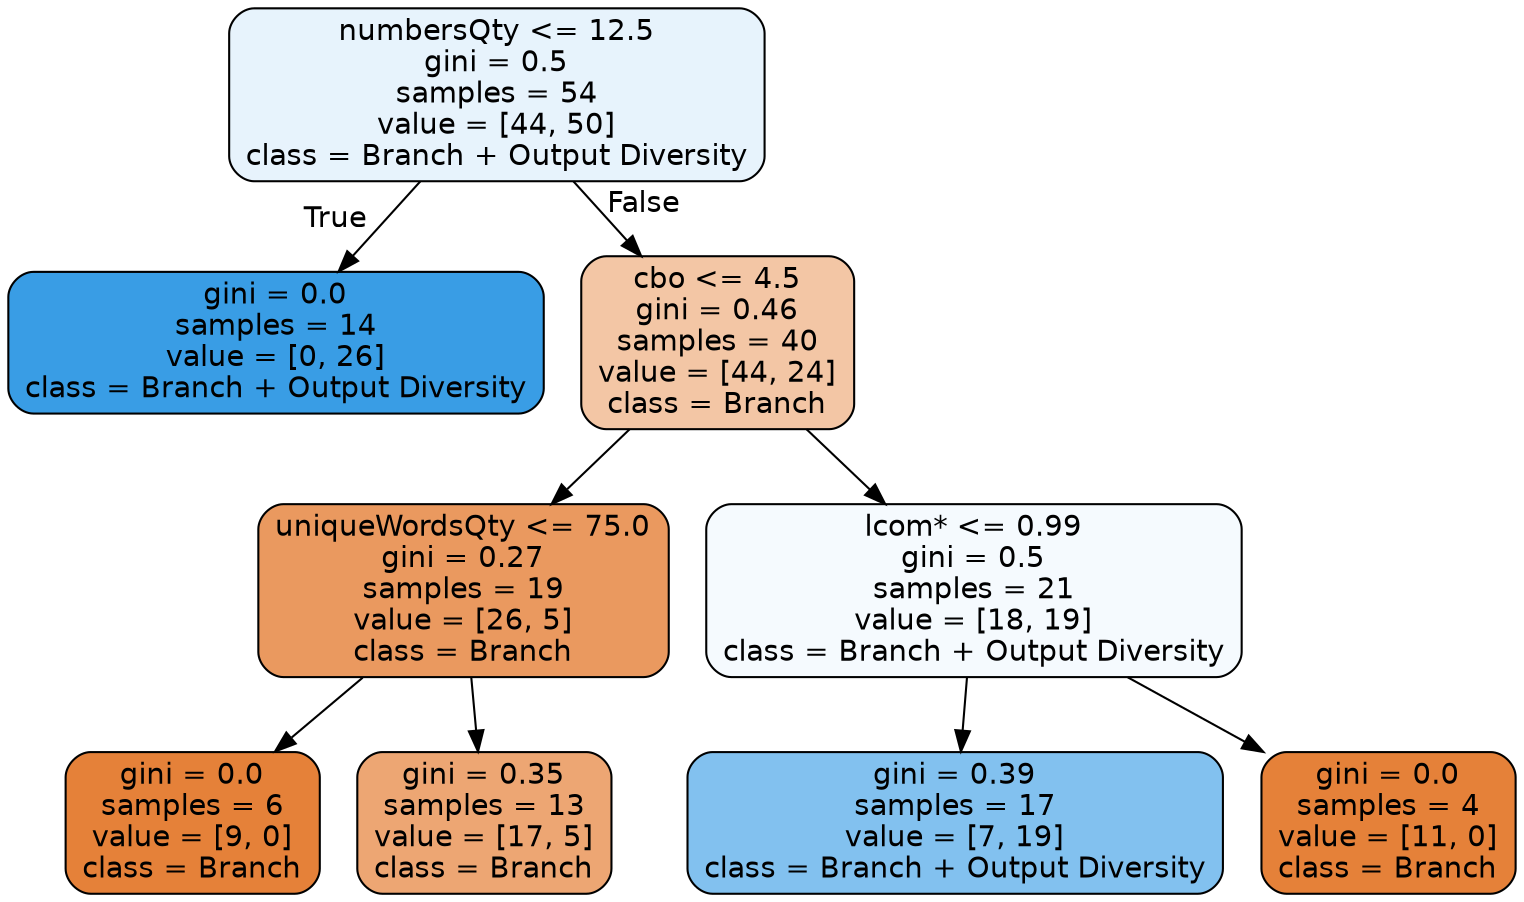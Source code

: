 digraph Tree {
node [shape=box, style="filled, rounded", color="black", fontname="helvetica"] ;
edge [fontname="helvetica"] ;
0 [label="numbersQty <= 12.5\ngini = 0.5\nsamples = 54\nvalue = [44, 50]\nclass = Branch + Output Diversity", fillcolor="#e7f3fc"] ;
1 [label="gini = 0.0\nsamples = 14\nvalue = [0, 26]\nclass = Branch + Output Diversity", fillcolor="#399de5"] ;
0 -> 1 [labeldistance=2.5, labelangle=45, headlabel="True"] ;
2 [label="cbo <= 4.5\ngini = 0.46\nsamples = 40\nvalue = [44, 24]\nclass = Branch", fillcolor="#f3c6a5"] ;
0 -> 2 [labeldistance=2.5, labelangle=-45, headlabel="False"] ;
3 [label="uniqueWordsQty <= 75.0\ngini = 0.27\nsamples = 19\nvalue = [26, 5]\nclass = Branch", fillcolor="#ea995f"] ;
2 -> 3 ;
4 [label="gini = 0.0\nsamples = 6\nvalue = [9, 0]\nclass = Branch", fillcolor="#e58139"] ;
3 -> 4 ;
5 [label="gini = 0.35\nsamples = 13\nvalue = [17, 5]\nclass = Branch", fillcolor="#eda673"] ;
3 -> 5 ;
6 [label="lcom* <= 0.99\ngini = 0.5\nsamples = 21\nvalue = [18, 19]\nclass = Branch + Output Diversity", fillcolor="#f5fafe"] ;
2 -> 6 ;
7 [label="gini = 0.39\nsamples = 17\nvalue = [7, 19]\nclass = Branch + Output Diversity", fillcolor="#82c1ef"] ;
6 -> 7 ;
8 [label="gini = 0.0\nsamples = 4\nvalue = [11, 0]\nclass = Branch", fillcolor="#e58139"] ;
6 -> 8 ;
}